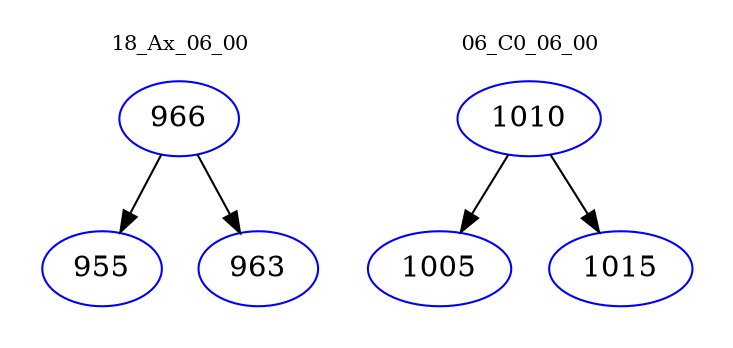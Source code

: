 digraph{
subgraph cluster_0 {
color = white
label = "18_Ax_06_00";
fontsize=10;
T0_966 [label="966", color="blue"]
T0_966 -> T0_955 [color="black"]
T0_955 [label="955", color="blue"]
T0_966 -> T0_963 [color="black"]
T0_963 [label="963", color="blue"]
}
subgraph cluster_1 {
color = white
label = "06_C0_06_00";
fontsize=10;
T1_1010 [label="1010", color="blue"]
T1_1010 -> T1_1005 [color="black"]
T1_1005 [label="1005", color="blue"]
T1_1010 -> T1_1015 [color="black"]
T1_1015 [label="1015", color="blue"]
}
}
